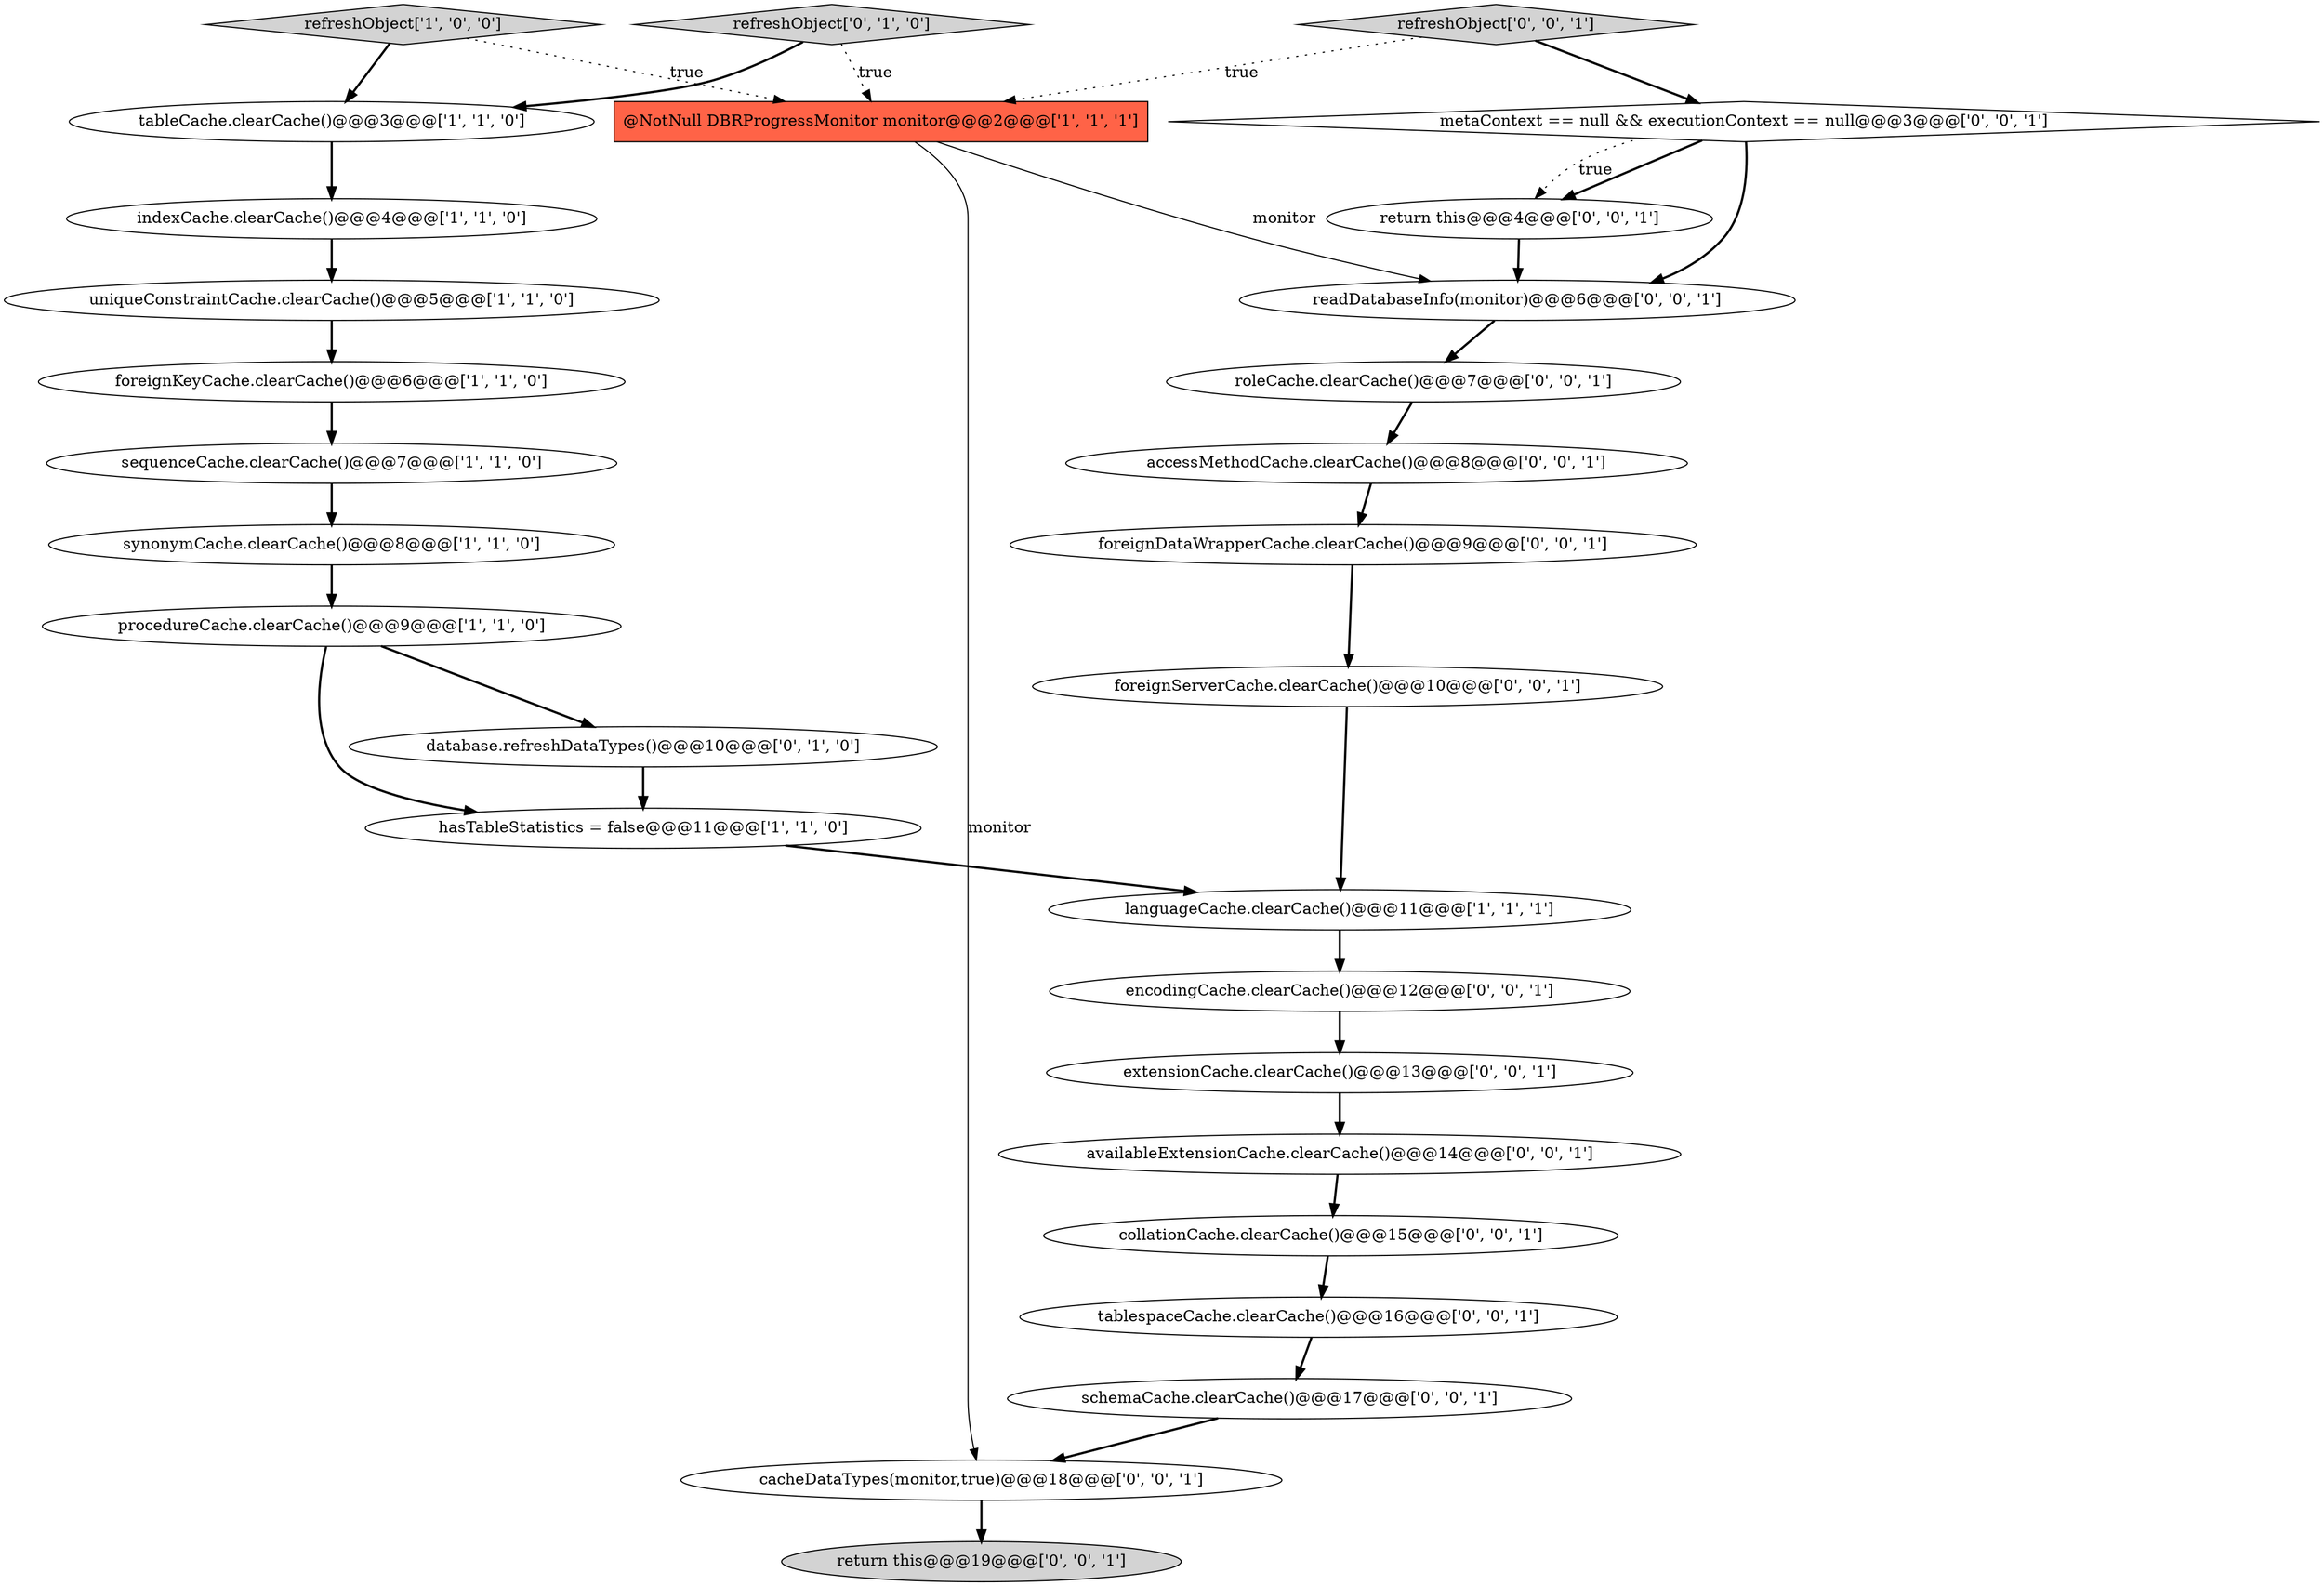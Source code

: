 digraph {
3 [style = filled, label = "foreignKeyCache.clearCache()@@@6@@@['1', '1', '0']", fillcolor = white, shape = ellipse image = "AAA0AAABBB1BBB"];
8 [style = filled, label = "@NotNull DBRProgressMonitor monitor@@@2@@@['1', '1', '1']", fillcolor = tomato, shape = box image = "AAA0AAABBB1BBB"];
19 [style = filled, label = "availableExtensionCache.clearCache()@@@14@@@['0', '0', '1']", fillcolor = white, shape = ellipse image = "AAA0AAABBB3BBB"];
5 [style = filled, label = "procedureCache.clearCache()@@@9@@@['1', '1', '0']", fillcolor = white, shape = ellipse image = "AAA0AAABBB1BBB"];
17 [style = filled, label = "tablespaceCache.clearCache()@@@16@@@['0', '0', '1']", fillcolor = white, shape = ellipse image = "AAA0AAABBB3BBB"];
26 [style = filled, label = "return this@@@19@@@['0', '0', '1']", fillcolor = lightgray, shape = ellipse image = "AAA0AAABBB3BBB"];
2 [style = filled, label = "hasTableStatistics = false@@@11@@@['1', '1', '0']", fillcolor = white, shape = ellipse image = "AAA0AAABBB1BBB"];
11 [style = filled, label = "refreshObject['0', '1', '0']", fillcolor = lightgray, shape = diamond image = "AAA0AAABBB2BBB"];
4 [style = filled, label = "sequenceCache.clearCache()@@@7@@@['1', '1', '0']", fillcolor = white, shape = ellipse image = "AAA0AAABBB1BBB"];
16 [style = filled, label = "refreshObject['0', '0', '1']", fillcolor = lightgray, shape = diamond image = "AAA0AAABBB3BBB"];
25 [style = filled, label = "collationCache.clearCache()@@@15@@@['0', '0', '1']", fillcolor = white, shape = ellipse image = "AAA0AAABBB3BBB"];
22 [style = filled, label = "encodingCache.clearCache()@@@12@@@['0', '0', '1']", fillcolor = white, shape = ellipse image = "AAA0AAABBB3BBB"];
10 [style = filled, label = "uniqueConstraintCache.clearCache()@@@5@@@['1', '1', '0']", fillcolor = white, shape = ellipse image = "AAA0AAABBB1BBB"];
7 [style = filled, label = "refreshObject['1', '0', '0']", fillcolor = lightgray, shape = diamond image = "AAA0AAABBB1BBB"];
28 [style = filled, label = "foreignDataWrapperCache.clearCache()@@@9@@@['0', '0', '1']", fillcolor = white, shape = ellipse image = "AAA0AAABBB3BBB"];
13 [style = filled, label = "metaContext == null && executionContext == null@@@3@@@['0', '0', '1']", fillcolor = white, shape = diamond image = "AAA0AAABBB3BBB"];
27 [style = filled, label = "foreignServerCache.clearCache()@@@10@@@['0', '0', '1']", fillcolor = white, shape = ellipse image = "AAA0AAABBB3BBB"];
23 [style = filled, label = "extensionCache.clearCache()@@@13@@@['0', '0', '1']", fillcolor = white, shape = ellipse image = "AAA0AAABBB3BBB"];
15 [style = filled, label = "cacheDataTypes(monitor,true)@@@18@@@['0', '0', '1']", fillcolor = white, shape = ellipse image = "AAA0AAABBB3BBB"];
12 [style = filled, label = "database.refreshDataTypes()@@@10@@@['0', '1', '0']", fillcolor = white, shape = ellipse image = "AAA1AAABBB2BBB"];
9 [style = filled, label = "synonymCache.clearCache()@@@8@@@['1', '1', '0']", fillcolor = white, shape = ellipse image = "AAA0AAABBB1BBB"];
20 [style = filled, label = "schemaCache.clearCache()@@@17@@@['0', '0', '1']", fillcolor = white, shape = ellipse image = "AAA0AAABBB3BBB"];
6 [style = filled, label = "indexCache.clearCache()@@@4@@@['1', '1', '0']", fillcolor = white, shape = ellipse image = "AAA0AAABBB1BBB"];
18 [style = filled, label = "return this@@@4@@@['0', '0', '1']", fillcolor = white, shape = ellipse image = "AAA0AAABBB3BBB"];
24 [style = filled, label = "roleCache.clearCache()@@@7@@@['0', '0', '1']", fillcolor = white, shape = ellipse image = "AAA0AAABBB3BBB"];
1 [style = filled, label = "tableCache.clearCache()@@@3@@@['1', '1', '0']", fillcolor = white, shape = ellipse image = "AAA0AAABBB1BBB"];
14 [style = filled, label = "readDatabaseInfo(monitor)@@@6@@@['0', '0', '1']", fillcolor = white, shape = ellipse image = "AAA0AAABBB3BBB"];
21 [style = filled, label = "accessMethodCache.clearCache()@@@8@@@['0', '0', '1']", fillcolor = white, shape = ellipse image = "AAA0AAABBB3BBB"];
0 [style = filled, label = "languageCache.clearCache()@@@11@@@['1', '1', '1']", fillcolor = white, shape = ellipse image = "AAA0AAABBB1BBB"];
5->2 [style = bold, label=""];
24->21 [style = bold, label=""];
23->19 [style = bold, label=""];
0->22 [style = bold, label=""];
7->8 [style = dotted, label="true"];
12->2 [style = bold, label=""];
20->15 [style = bold, label=""];
27->0 [style = bold, label=""];
11->1 [style = bold, label=""];
14->24 [style = bold, label=""];
17->20 [style = bold, label=""];
25->17 [style = bold, label=""];
16->13 [style = bold, label=""];
1->6 [style = bold, label=""];
8->14 [style = solid, label="monitor"];
13->18 [style = bold, label=""];
8->15 [style = solid, label="monitor"];
10->3 [style = bold, label=""];
6->10 [style = bold, label=""];
28->27 [style = bold, label=""];
19->25 [style = bold, label=""];
11->8 [style = dotted, label="true"];
13->18 [style = dotted, label="true"];
15->26 [style = bold, label=""];
4->9 [style = bold, label=""];
5->12 [style = bold, label=""];
2->0 [style = bold, label=""];
16->8 [style = dotted, label="true"];
7->1 [style = bold, label=""];
22->23 [style = bold, label=""];
13->14 [style = bold, label=""];
18->14 [style = bold, label=""];
9->5 [style = bold, label=""];
3->4 [style = bold, label=""];
21->28 [style = bold, label=""];
}

